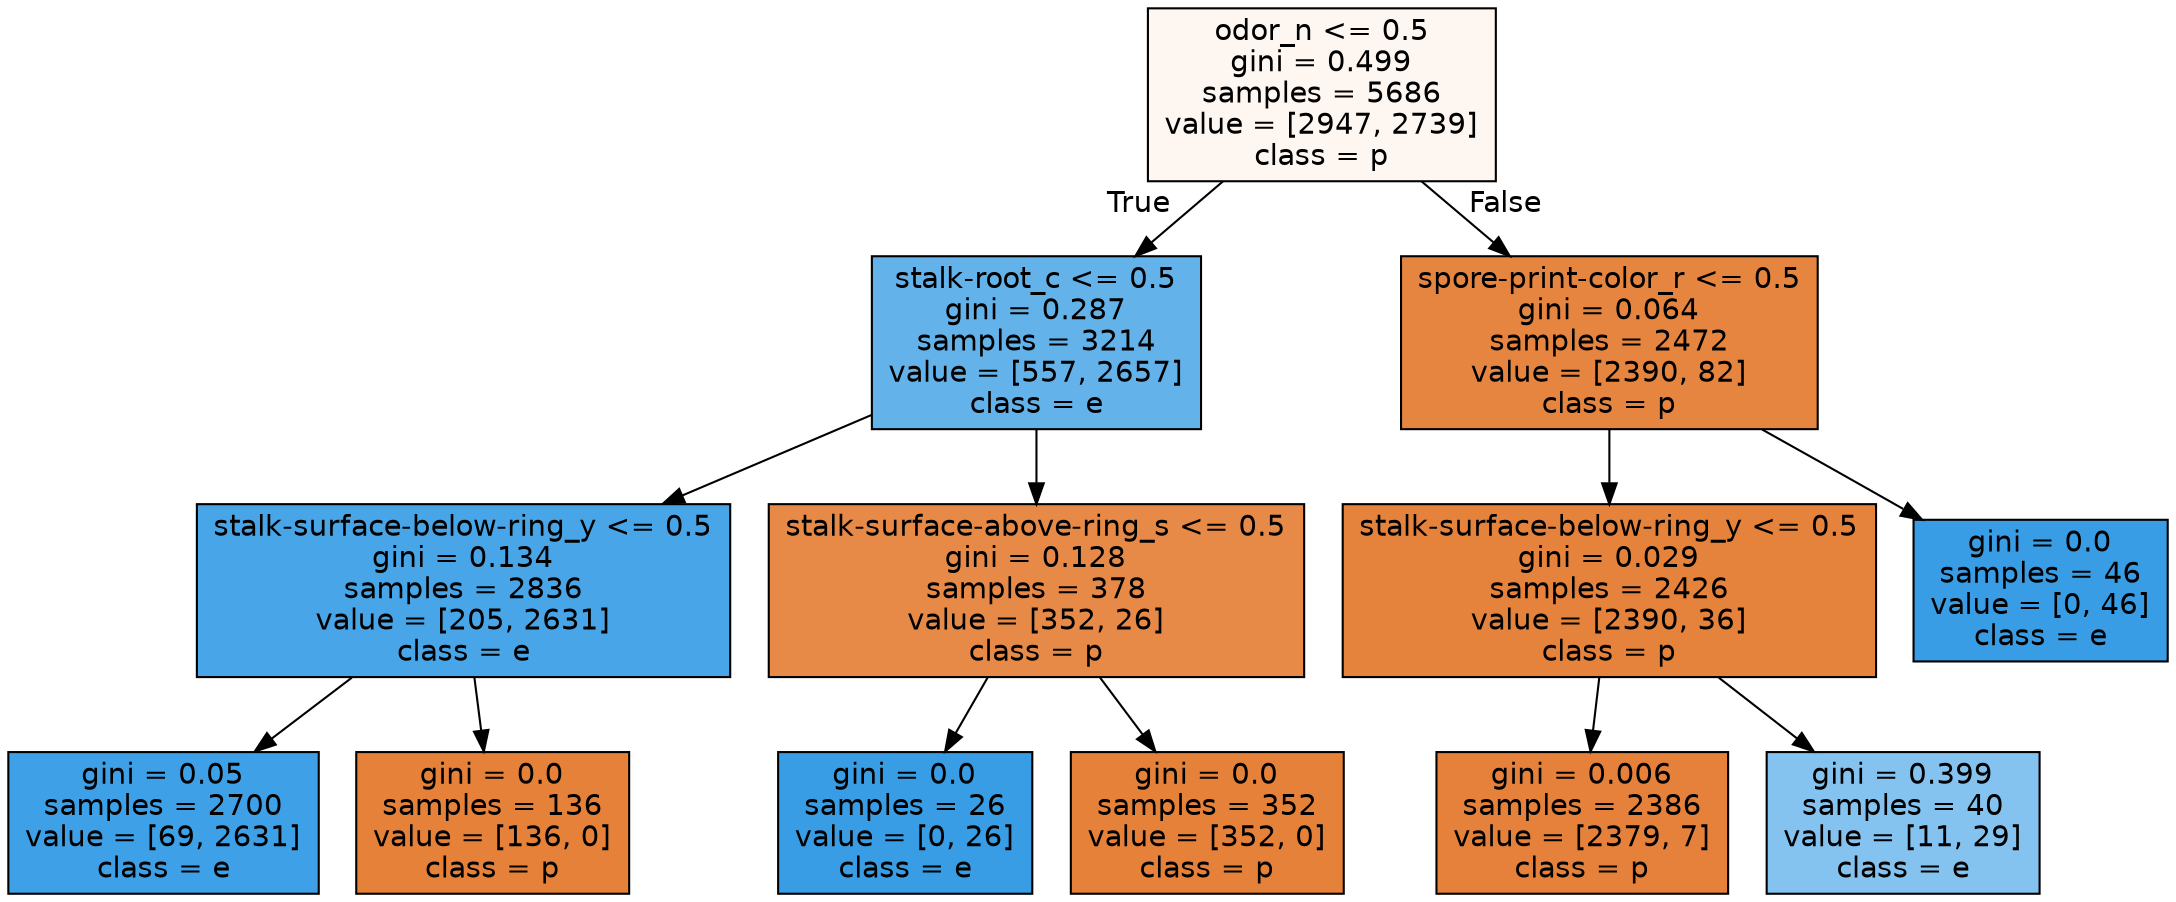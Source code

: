 digraph Tree {
node [shape=box, style="filled", color="black", fontname="helvetica"] ;
edge [fontname="helvetica"] ;
0 [label="odor_n <= 0.5\ngini = 0.499\nsamples = 5686\nvalue = [2947, 2739]\nclass = p", fillcolor="#fdf6f1"] ;
1 [label="stalk-root_c <= 0.5\ngini = 0.287\nsamples = 3214\nvalue = [557, 2657]\nclass = e", fillcolor="#63b2ea"] ;
0 -> 1 [labeldistance=2.5, labelangle=45, headlabel="True"] ;
2 [label="stalk-surface-below-ring_y <= 0.5\ngini = 0.134\nsamples = 2836\nvalue = [205, 2631]\nclass = e", fillcolor="#48a5e7"] ;
1 -> 2 ;
3 [label="gini = 0.05\nsamples = 2700\nvalue = [69, 2631]\nclass = e", fillcolor="#3ea0e6"] ;
2 -> 3 ;
4 [label="gini = 0.0\nsamples = 136\nvalue = [136, 0]\nclass = p", fillcolor="#e58139"] ;
2 -> 4 ;
5 [label="stalk-surface-above-ring_s <= 0.5\ngini = 0.128\nsamples = 378\nvalue = [352, 26]\nclass = p", fillcolor="#e78a48"] ;
1 -> 5 ;
6 [label="gini = 0.0\nsamples = 26\nvalue = [0, 26]\nclass = e", fillcolor="#399de5"] ;
5 -> 6 ;
7 [label="gini = 0.0\nsamples = 352\nvalue = [352, 0]\nclass = p", fillcolor="#e58139"] ;
5 -> 7 ;
8 [label="spore-print-color_r <= 0.5\ngini = 0.064\nsamples = 2472\nvalue = [2390, 82]\nclass = p", fillcolor="#e68540"] ;
0 -> 8 [labeldistance=2.5, labelangle=-45, headlabel="False"] ;
9 [label="stalk-surface-below-ring_y <= 0.5\ngini = 0.029\nsamples = 2426\nvalue = [2390, 36]\nclass = p", fillcolor="#e5833c"] ;
8 -> 9 ;
10 [label="gini = 0.006\nsamples = 2386\nvalue = [2379, 7]\nclass = p", fillcolor="#e5813a"] ;
9 -> 10 ;
11 [label="gini = 0.399\nsamples = 40\nvalue = [11, 29]\nclass = e", fillcolor="#84c2ef"] ;
9 -> 11 ;
12 [label="gini = 0.0\nsamples = 46\nvalue = [0, 46]\nclass = e", fillcolor="#399de5"] ;
8 -> 12 ;
}